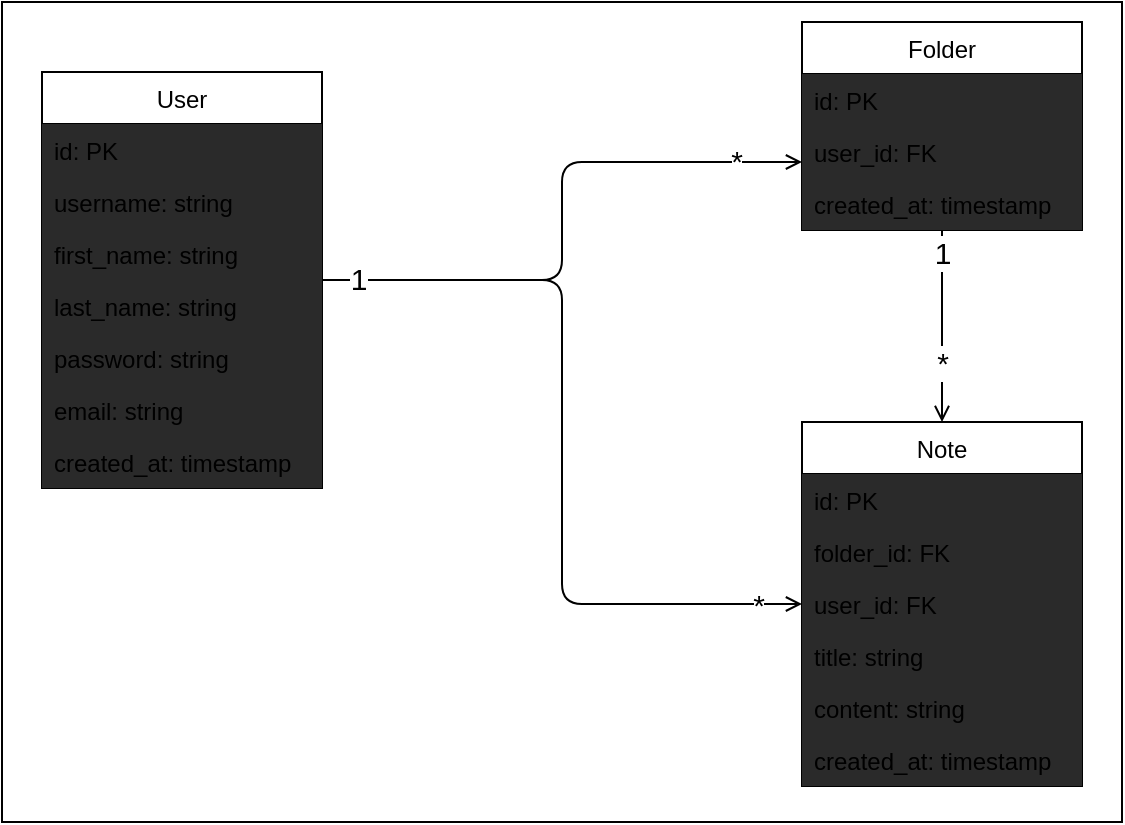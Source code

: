 <mxfile>
    <diagram id="jZTWNRyH0me3Jt4sn3wx" name="Page-1">
        <mxGraphModel dx="648" dy="414" grid="1" gridSize="10" guides="1" tooltips="1" connect="1" arrows="1" fold="1" page="1" pageScale="1" pageWidth="850" pageHeight="1100" background="none" math="0" shadow="0">
            <root>
                <mxCell id="0"/>
                <mxCell id="1" parent="0"/>
                <mxCell id="53" value="" style="rounded=0;whiteSpace=wrap;html=1;strokeWidth=1;" parent="1" vertex="1">
                    <mxGeometry x="20" y="30" width="560" height="410" as="geometry"/>
                </mxCell>
                <mxCell id="50" style="edgeStyle=orthogonalEdgeStyle;html=1;entryX=1;entryY=0.5;entryDx=0;entryDy=0;fontSize=15;strokeWidth=1;startArrow=open;startFill=0;endArrow=none;endFill=0;" parent="1" source="6" target="22" edge="1">
                    <mxGeometry relative="1" as="geometry"/>
                </mxCell>
                <mxCell id="51" value="*" style="edgeLabel;html=1;align=center;verticalAlign=middle;resizable=0;points=[];fontSize=15;" parent="50" vertex="1" connectable="0">
                    <mxGeometry x="-0.888" relative="1" as="geometry">
                        <mxPoint as="offset"/>
                    </mxGeometry>
                </mxCell>
                <mxCell id="6" value="Note" style="swimlane;fontStyle=0;childLayout=stackLayout;horizontal=1;startSize=26;horizontalStack=0;resizeParent=1;resizeParentMax=0;resizeLast=0;collapsible=1;marginBottom=0;glass=0;shadow=0;strokeWidth=1;" parent="1" vertex="1">
                    <mxGeometry x="420" y="240" width="140" height="182" as="geometry"/>
                </mxCell>
                <mxCell id="7" value="id: PK" style="text;strokeColor=none;align=left;verticalAlign=top;spacingLeft=4;spacingRight=4;overflow=hidden;rotatable=0;points=[[0,0.5],[1,0.5]];portConstraint=eastwest;fillColor=#2a2a2a;" parent="6" vertex="1">
                    <mxGeometry y="26" width="140" height="26" as="geometry"/>
                </mxCell>
                <mxCell id="8" value="folder_id: FK" style="text;strokeColor=none;align=left;verticalAlign=top;spacingLeft=4;spacingRight=4;overflow=hidden;rotatable=0;points=[[0,0.5],[1,0.5]];portConstraint=eastwest;fillColor=#2a2a2a;" parent="6" vertex="1">
                    <mxGeometry y="52" width="140" height="26" as="geometry"/>
                </mxCell>
                <mxCell id="9" value="user_id: FK" style="text;strokeColor=none;align=left;verticalAlign=top;spacingLeft=4;spacingRight=4;overflow=hidden;rotatable=0;points=[[0,0.5],[1,0.5]];portConstraint=eastwest;fillColor=#2a2a2a;" parent="6" vertex="1">
                    <mxGeometry y="78" width="140" height="26" as="geometry"/>
                </mxCell>
                <mxCell id="30" value="title: string" style="text;strokeColor=none;align=left;verticalAlign=top;spacingLeft=4;spacingRight=4;overflow=hidden;rotatable=0;points=[[0,0.5],[1,0.5]];portConstraint=eastwest;fillColor=#2a2a2a;" parent="6" vertex="1">
                    <mxGeometry y="104" width="140" height="26" as="geometry"/>
                </mxCell>
                <mxCell id="39" value="content: string" style="text;strokeColor=none;align=left;verticalAlign=top;spacingLeft=4;spacingRight=4;overflow=hidden;rotatable=0;points=[[0,0.5],[1,0.5]];portConstraint=eastwest;fillColor=#2a2a2a;" parent="6" vertex="1">
                    <mxGeometry y="130" width="140" height="26" as="geometry"/>
                </mxCell>
                <mxCell id="40" value="created_at: timestamp" style="text;strokeColor=none;align=left;verticalAlign=top;spacingLeft=4;spacingRight=4;overflow=hidden;rotatable=0;points=[[0,0.5],[1,0.5]];portConstraint=eastwest;fillColor=#2a2a2a;" parent="6" vertex="1">
                    <mxGeometry y="156" width="140" height="26" as="geometry"/>
                </mxCell>
                <mxCell id="47" style="edgeStyle=orthogonalEdgeStyle;html=1;entryX=0.5;entryY=0;entryDx=0;entryDy=0;fontSize=15;strokeWidth=1;endArrow=open;endFill=0;" parent="1" source="10" target="6" edge="1">
                    <mxGeometry relative="1" as="geometry"/>
                </mxCell>
                <mxCell id="48" value="1" style="edgeLabel;html=1;align=center;verticalAlign=middle;resizable=0;points=[];fontSize=15;" parent="47" vertex="1" connectable="0">
                    <mxGeometry x="-0.782" y="2" relative="1" as="geometry">
                        <mxPoint x="-2" as="offset"/>
                    </mxGeometry>
                </mxCell>
                <mxCell id="49" value="*" style="edgeLabel;html=1;align=center;verticalAlign=middle;resizable=0;points=[];fontSize=15;" parent="47" vertex="1" connectable="0">
                    <mxGeometry x="0.54" y="3" relative="1" as="geometry">
                        <mxPoint x="-3" y="-8" as="offset"/>
                    </mxGeometry>
                </mxCell>
                <mxCell id="10" value="Folder" style="swimlane;fontStyle=0;childLayout=stackLayout;horizontal=1;startSize=26;horizontalStack=0;resizeParent=1;resizeParentMax=0;resizeLast=0;collapsible=1;marginBottom=0;glass=0;shadow=0;strokeWidth=1;" parent="1" vertex="1">
                    <mxGeometry x="420" y="40" width="140" height="104" as="geometry"/>
                </mxCell>
                <mxCell id="11" value="id: PK" style="text;strokeColor=none;align=left;verticalAlign=top;spacingLeft=4;spacingRight=4;overflow=hidden;rotatable=0;points=[[0,0.5],[1,0.5]];portConstraint=eastwest;fillColor=#2a2a2a;" parent="10" vertex="1">
                    <mxGeometry y="26" width="140" height="26" as="geometry"/>
                </mxCell>
                <mxCell id="12" value="user_id: FK" style="text;strokeColor=none;align=left;verticalAlign=top;spacingLeft=4;spacingRight=4;overflow=hidden;rotatable=0;points=[[0,0.5],[1,0.5]];portConstraint=eastwest;fillColor=#2a2a2a;" parent="10" vertex="1">
                    <mxGeometry y="52" width="140" height="26" as="geometry"/>
                </mxCell>
                <mxCell id="13" value="created_at: timestamp" style="text;strokeColor=none;align=left;verticalAlign=top;spacingLeft=4;spacingRight=4;overflow=hidden;rotatable=0;points=[[0,0.5],[1,0.5]];portConstraint=eastwest;fillColor=#2a2a2a;" parent="10" vertex="1">
                    <mxGeometry y="78" width="140" height="26" as="geometry"/>
                </mxCell>
                <mxCell id="43" style="edgeStyle=orthogonalEdgeStyle;html=1;strokeWidth=1;endArrow=open;endFill=0;" parent="1" source="22" edge="1">
                    <mxGeometry relative="1" as="geometry">
                        <mxPoint x="420" y="110" as="targetPoint"/>
                        <Array as="points">
                            <mxPoint x="300" y="169"/>
                            <mxPoint x="300" y="110"/>
                        </Array>
                    </mxGeometry>
                </mxCell>
                <mxCell id="44" value="1" style="edgeLabel;html=1;align=center;verticalAlign=middle;resizable=0;points=[];fontSize=15;" parent="43" vertex="1" connectable="0">
                    <mxGeometry x="-0.88" y="1" relative="1" as="geometry">
                        <mxPoint as="offset"/>
                    </mxGeometry>
                </mxCell>
                <mxCell id="45" value="*" style="edgeLabel;html=1;align=center;verticalAlign=middle;resizable=0;points=[];fontSize=15;" parent="43" vertex="1" connectable="0">
                    <mxGeometry x="0.778" y="1" relative="1" as="geometry">
                        <mxPoint as="offset"/>
                    </mxGeometry>
                </mxCell>
                <mxCell id="22" value="User" style="swimlane;fontStyle=0;childLayout=stackLayout;horizontal=1;startSize=26;horizontalStack=0;resizeParent=1;resizeParentMax=0;resizeLast=0;collapsible=1;marginBottom=0;glass=0;shadow=0;strokeWidth=1;" parent="1" vertex="1">
                    <mxGeometry x="40" y="65" width="140" height="208" as="geometry"/>
                </mxCell>
                <mxCell id="23" value="id: PK" style="text;strokeColor=none;align=left;verticalAlign=top;spacingLeft=4;spacingRight=4;overflow=hidden;rotatable=0;points=[[0,0.5],[1,0.5]];portConstraint=eastwest;fillColor=#2a2a2a;" parent="22" vertex="1">
                    <mxGeometry y="26" width="140" height="26" as="geometry"/>
                </mxCell>
                <mxCell id="24" value="username: string" style="text;strokeColor=none;align=left;verticalAlign=top;spacingLeft=4;spacingRight=4;overflow=hidden;rotatable=0;points=[[0,0.5],[1,0.5]];portConstraint=eastwest;fillColor=#2a2a2a;" parent="22" vertex="1">
                    <mxGeometry y="52" width="140" height="26" as="geometry"/>
                </mxCell>
                <mxCell id="25" value="first_name: string" style="text;strokeColor=none;align=left;verticalAlign=top;spacingLeft=4;spacingRight=4;overflow=hidden;rotatable=0;points=[[0,0.5],[1,0.5]];portConstraint=eastwest;fillColor=#2a2a2a;" parent="22" vertex="1">
                    <mxGeometry y="78" width="140" height="26" as="geometry"/>
                </mxCell>
                <mxCell id="26" value="last_name: string" style="text;strokeColor=none;align=left;verticalAlign=top;spacingLeft=4;spacingRight=4;overflow=hidden;rotatable=0;points=[[0,0.5],[1,0.5]];portConstraint=eastwest;fillColor=#2a2a2a;" parent="22" vertex="1">
                    <mxGeometry y="104" width="140" height="26" as="geometry"/>
                </mxCell>
                <mxCell id="27" value="password: string" style="text;strokeColor=none;align=left;verticalAlign=top;spacingLeft=4;spacingRight=4;overflow=hidden;rotatable=0;points=[[0,0.5],[1,0.5]];portConstraint=eastwest;fillColor=#2a2a2a;" parent="22" vertex="1">
                    <mxGeometry y="130" width="140" height="26" as="geometry"/>
                </mxCell>
                <mxCell id="28" value="email: string" style="text;strokeColor=none;align=left;verticalAlign=top;spacingLeft=4;spacingRight=4;overflow=hidden;rotatable=0;points=[[0,0.5],[1,0.5]];portConstraint=eastwest;fillColor=#2a2a2a;" parent="22" vertex="1">
                    <mxGeometry y="156" width="140" height="26" as="geometry"/>
                </mxCell>
                <mxCell id="38" value="created_at: timestamp" style="text;strokeColor=none;align=left;verticalAlign=top;spacingLeft=4;spacingRight=4;overflow=hidden;rotatable=0;points=[[0,0.5],[1,0.5]];portConstraint=eastwest;fillColor=#2a2a2a;" parent="22" vertex="1">
                    <mxGeometry y="182" width="140" height="26" as="geometry"/>
                </mxCell>
            </root>
        </mxGraphModel>
    </diagram>
</mxfile>